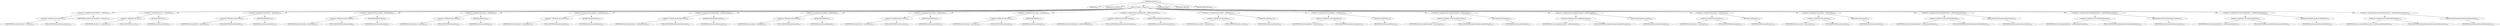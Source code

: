 digraph "setJavac" {  
"122" [label = <(METHOD,setJavac)<SUB>123</SUB>> ]
"4" [label = <(PARAM,this)<SUB>123</SUB>> ]
"123" [label = <(PARAM,Javac attributes)<SUB>123</SUB>> ]
"124" [label = <(BLOCK,&lt;empty&gt;,&lt;empty&gt;)<SUB>123</SUB>> ]
"125" [label = <(&lt;operator&gt;.assignment,this.attributes = attributes)<SUB>124</SUB>> ]
"126" [label = <(&lt;operator&gt;.fieldAccess,this.attributes)<SUB>124</SUB>> ]
"3" [label = <(IDENTIFIER,this,this.attributes = attributes)<SUB>124</SUB>> ]
"127" [label = <(FIELD_IDENTIFIER,attributes,attributes)<SUB>124</SUB>> ]
"128" [label = <(IDENTIFIER,attributes,this.attributes = attributes)<SUB>124</SUB>> ]
"129" [label = <(&lt;operator&gt;.assignment,this.src = getSrcdir())<SUB>125</SUB>> ]
"130" [label = <(&lt;operator&gt;.fieldAccess,this.src)<SUB>125</SUB>> ]
"131" [label = <(IDENTIFIER,this,this.src = getSrcdir())<SUB>125</SUB>> ]
"132" [label = <(FIELD_IDENTIFIER,src,src)<SUB>125</SUB>> ]
"133" [label = <(getSrcdir,getSrcdir())<SUB>125</SUB>> ]
"134" [label = <(IDENTIFIER,attributes,getSrcdir())<SUB>125</SUB>> ]
"135" [label = <(&lt;operator&gt;.assignment,this.destDir = getDestdir())<SUB>126</SUB>> ]
"136" [label = <(&lt;operator&gt;.fieldAccess,this.destDir)<SUB>126</SUB>> ]
"137" [label = <(IDENTIFIER,this,this.destDir = getDestdir())<SUB>126</SUB>> ]
"138" [label = <(FIELD_IDENTIFIER,destDir,destDir)<SUB>126</SUB>> ]
"139" [label = <(getDestdir,getDestdir())<SUB>126</SUB>> ]
"140" [label = <(IDENTIFIER,attributes,getDestdir())<SUB>126</SUB>> ]
"141" [label = <(&lt;operator&gt;.assignment,this.encoding = getEncoding())<SUB>127</SUB>> ]
"142" [label = <(&lt;operator&gt;.fieldAccess,this.encoding)<SUB>127</SUB>> ]
"143" [label = <(IDENTIFIER,this,this.encoding = getEncoding())<SUB>127</SUB>> ]
"144" [label = <(FIELD_IDENTIFIER,encoding,encoding)<SUB>127</SUB>> ]
"145" [label = <(getEncoding,getEncoding())<SUB>127</SUB>> ]
"146" [label = <(IDENTIFIER,attributes,getEncoding())<SUB>127</SUB>> ]
"147" [label = <(&lt;operator&gt;.assignment,this.debug = getDebug())<SUB>128</SUB>> ]
"148" [label = <(&lt;operator&gt;.fieldAccess,this.debug)<SUB>128</SUB>> ]
"149" [label = <(IDENTIFIER,this,this.debug = getDebug())<SUB>128</SUB>> ]
"150" [label = <(FIELD_IDENTIFIER,debug,debug)<SUB>128</SUB>> ]
"151" [label = <(getDebug,getDebug())<SUB>128</SUB>> ]
"152" [label = <(IDENTIFIER,attributes,getDebug())<SUB>128</SUB>> ]
"153" [label = <(&lt;operator&gt;.assignment,this.optimize = getOptimize())<SUB>129</SUB>> ]
"154" [label = <(&lt;operator&gt;.fieldAccess,this.optimize)<SUB>129</SUB>> ]
"155" [label = <(IDENTIFIER,this,this.optimize = getOptimize())<SUB>129</SUB>> ]
"156" [label = <(FIELD_IDENTIFIER,optimize,optimize)<SUB>129</SUB>> ]
"157" [label = <(getOptimize,getOptimize())<SUB>129</SUB>> ]
"158" [label = <(IDENTIFIER,attributes,getOptimize())<SUB>129</SUB>> ]
"159" [label = <(&lt;operator&gt;.assignment,this.deprecation = getDeprecation())<SUB>130</SUB>> ]
"160" [label = <(&lt;operator&gt;.fieldAccess,this.deprecation)<SUB>130</SUB>> ]
"161" [label = <(IDENTIFIER,this,this.deprecation = getDeprecation())<SUB>130</SUB>> ]
"162" [label = <(FIELD_IDENTIFIER,deprecation,deprecation)<SUB>130</SUB>> ]
"163" [label = <(getDeprecation,getDeprecation())<SUB>130</SUB>> ]
"164" [label = <(IDENTIFIER,attributes,getDeprecation())<SUB>130</SUB>> ]
"165" [label = <(&lt;operator&gt;.assignment,this.depend = getDepend())<SUB>131</SUB>> ]
"166" [label = <(&lt;operator&gt;.fieldAccess,this.depend)<SUB>131</SUB>> ]
"167" [label = <(IDENTIFIER,this,this.depend = getDepend())<SUB>131</SUB>> ]
"168" [label = <(FIELD_IDENTIFIER,depend,depend)<SUB>131</SUB>> ]
"169" [label = <(getDepend,getDepend())<SUB>131</SUB>> ]
"170" [label = <(IDENTIFIER,attributes,getDepend())<SUB>131</SUB>> ]
"171" [label = <(&lt;operator&gt;.assignment,this.verbose = getVerbose())<SUB>132</SUB>> ]
"172" [label = <(&lt;operator&gt;.fieldAccess,this.verbose)<SUB>132</SUB>> ]
"173" [label = <(IDENTIFIER,this,this.verbose = getVerbose())<SUB>132</SUB>> ]
"174" [label = <(FIELD_IDENTIFIER,verbose,verbose)<SUB>132</SUB>> ]
"175" [label = <(getVerbose,getVerbose())<SUB>132</SUB>> ]
"176" [label = <(IDENTIFIER,attributes,getVerbose())<SUB>132</SUB>> ]
"177" [label = <(&lt;operator&gt;.assignment,this.target = getTarget())<SUB>133</SUB>> ]
"178" [label = <(&lt;operator&gt;.fieldAccess,this.target)<SUB>133</SUB>> ]
"179" [label = <(IDENTIFIER,this,this.target = getTarget())<SUB>133</SUB>> ]
"180" [label = <(FIELD_IDENTIFIER,target,target)<SUB>133</SUB>> ]
"181" [label = <(getTarget,getTarget())<SUB>133</SUB>> ]
"182" [label = <(IDENTIFIER,attributes,getTarget())<SUB>133</SUB>> ]
"183" [label = <(&lt;operator&gt;.assignment,this.bootclasspath = getBootclasspath())<SUB>134</SUB>> ]
"184" [label = <(&lt;operator&gt;.fieldAccess,this.bootclasspath)<SUB>134</SUB>> ]
"185" [label = <(IDENTIFIER,this,this.bootclasspath = getBootclasspath())<SUB>134</SUB>> ]
"186" [label = <(FIELD_IDENTIFIER,bootclasspath,bootclasspath)<SUB>134</SUB>> ]
"187" [label = <(getBootclasspath,getBootclasspath())<SUB>134</SUB>> ]
"188" [label = <(IDENTIFIER,attributes,getBootclasspath())<SUB>134</SUB>> ]
"189" [label = <(&lt;operator&gt;.assignment,this.extdirs = getExtdirs())<SUB>135</SUB>> ]
"190" [label = <(&lt;operator&gt;.fieldAccess,this.extdirs)<SUB>135</SUB>> ]
"191" [label = <(IDENTIFIER,this,this.extdirs = getExtdirs())<SUB>135</SUB>> ]
"192" [label = <(FIELD_IDENTIFIER,extdirs,extdirs)<SUB>135</SUB>> ]
"193" [label = <(getExtdirs,getExtdirs())<SUB>135</SUB>> ]
"194" [label = <(IDENTIFIER,attributes,getExtdirs())<SUB>135</SUB>> ]
"195" [label = <(&lt;operator&gt;.assignment,this.compileList = getFileList())<SUB>136</SUB>> ]
"196" [label = <(&lt;operator&gt;.fieldAccess,this.compileList)<SUB>136</SUB>> ]
"197" [label = <(IDENTIFIER,this,this.compileList = getFileList())<SUB>136</SUB>> ]
"198" [label = <(FIELD_IDENTIFIER,compileList,compileList)<SUB>136</SUB>> ]
"199" [label = <(getFileList,getFileList())<SUB>136</SUB>> ]
"200" [label = <(IDENTIFIER,attributes,getFileList())<SUB>136</SUB>> ]
"201" [label = <(&lt;operator&gt;.assignment,this.compileClasspath = getClasspath())<SUB>137</SUB>> ]
"202" [label = <(&lt;operator&gt;.fieldAccess,this.compileClasspath)<SUB>137</SUB>> ]
"203" [label = <(IDENTIFIER,this,this.compileClasspath = getClasspath())<SUB>137</SUB>> ]
"204" [label = <(FIELD_IDENTIFIER,compileClasspath,compileClasspath)<SUB>137</SUB>> ]
"205" [label = <(getClasspath,getClasspath())<SUB>137</SUB>> ]
"206" [label = <(IDENTIFIER,attributes,getClasspath())<SUB>137</SUB>> ]
"207" [label = <(&lt;operator&gt;.assignment,this.compileSourcepath = getSourcepath())<SUB>138</SUB>> ]
"208" [label = <(&lt;operator&gt;.fieldAccess,this.compileSourcepath)<SUB>138</SUB>> ]
"209" [label = <(IDENTIFIER,this,this.compileSourcepath = getSourcepath())<SUB>138</SUB>> ]
"210" [label = <(FIELD_IDENTIFIER,compileSourcepath,compileSourcepath)<SUB>138</SUB>> ]
"211" [label = <(getSourcepath,getSourcepath())<SUB>138</SUB>> ]
"212" [label = <(IDENTIFIER,attributes,getSourcepath())<SUB>138</SUB>> ]
"213" [label = <(&lt;operator&gt;.assignment,this.project = getProject())<SUB>139</SUB>> ]
"214" [label = <(&lt;operator&gt;.fieldAccess,this.project)<SUB>139</SUB>> ]
"215" [label = <(IDENTIFIER,this,this.project = getProject())<SUB>139</SUB>> ]
"216" [label = <(FIELD_IDENTIFIER,project,project)<SUB>139</SUB>> ]
"217" [label = <(getProject,getProject())<SUB>139</SUB>> ]
"218" [label = <(IDENTIFIER,attributes,getProject())<SUB>139</SUB>> ]
"219" [label = <(&lt;operator&gt;.assignment,this.location = getLocation())<SUB>140</SUB>> ]
"220" [label = <(&lt;operator&gt;.fieldAccess,this.location)<SUB>140</SUB>> ]
"221" [label = <(IDENTIFIER,this,this.location = getLocation())<SUB>140</SUB>> ]
"222" [label = <(FIELD_IDENTIFIER,location,location)<SUB>140</SUB>> ]
"223" [label = <(getLocation,getLocation())<SUB>140</SUB>> ]
"224" [label = <(IDENTIFIER,attributes,getLocation())<SUB>140</SUB>> ]
"225" [label = <(&lt;operator&gt;.assignment,this.includeAntRuntime = getIncludeantruntime())<SUB>141</SUB>> ]
"226" [label = <(&lt;operator&gt;.fieldAccess,this.includeAntRuntime)<SUB>141</SUB>> ]
"227" [label = <(IDENTIFIER,this,this.includeAntRuntime = getIncludeantruntime())<SUB>141</SUB>> ]
"228" [label = <(FIELD_IDENTIFIER,includeAntRuntime,includeAntRuntime)<SUB>141</SUB>> ]
"229" [label = <(getIncludeantruntime,getIncludeantruntime())<SUB>141</SUB>> ]
"230" [label = <(IDENTIFIER,attributes,getIncludeantruntime())<SUB>141</SUB>> ]
"231" [label = <(&lt;operator&gt;.assignment,this.includeJavaRuntime = getIncludejavaruntime())<SUB>142</SUB>> ]
"232" [label = <(&lt;operator&gt;.fieldAccess,this.includeJavaRuntime)<SUB>142</SUB>> ]
"233" [label = <(IDENTIFIER,this,this.includeJavaRuntime = getIncludejavaruntime())<SUB>142</SUB>> ]
"234" [label = <(FIELD_IDENTIFIER,includeJavaRuntime,includeJavaRuntime)<SUB>142</SUB>> ]
"235" [label = <(getIncludejavaruntime,getIncludejavaruntime())<SUB>142</SUB>> ]
"236" [label = <(IDENTIFIER,attributes,getIncludejavaruntime())<SUB>142</SUB>> ]
"237" [label = <(&lt;operator&gt;.assignment,this.memoryInitialSize = getMemoryInitialSize())<SUB>143</SUB>> ]
"238" [label = <(&lt;operator&gt;.fieldAccess,this.memoryInitialSize)<SUB>143</SUB>> ]
"239" [label = <(IDENTIFIER,this,this.memoryInitialSize = getMemoryInitialSize())<SUB>143</SUB>> ]
"240" [label = <(FIELD_IDENTIFIER,memoryInitialSize,memoryInitialSize)<SUB>143</SUB>> ]
"241" [label = <(getMemoryInitialSize,getMemoryInitialSize())<SUB>143</SUB>> ]
"242" [label = <(IDENTIFIER,attributes,getMemoryInitialSize())<SUB>143</SUB>> ]
"243" [label = <(&lt;operator&gt;.assignment,this.memoryMaximumSize = getMemoryMaximumSize())<SUB>144</SUB>> ]
"244" [label = <(&lt;operator&gt;.fieldAccess,this.memoryMaximumSize)<SUB>144</SUB>> ]
"245" [label = <(IDENTIFIER,this,this.memoryMaximumSize = getMemoryMaximumSize())<SUB>144</SUB>> ]
"246" [label = <(FIELD_IDENTIFIER,memoryMaximumSize,memoryMaximumSize)<SUB>144</SUB>> ]
"247" [label = <(getMemoryMaximumSize,getMemoryMaximumSize())<SUB>144</SUB>> ]
"248" [label = <(IDENTIFIER,attributes,getMemoryMaximumSize())<SUB>144</SUB>> ]
"249" [label = <(MODIFIER,PUBLIC)> ]
"250" [label = <(MODIFIER,VIRTUAL)> ]
"251" [label = <(METHOD_RETURN,void)<SUB>123</SUB>> ]
  "122" -> "4" 
  "122" -> "123" 
  "122" -> "124" 
  "122" -> "249" 
  "122" -> "250" 
  "122" -> "251" 
  "124" -> "125" 
  "124" -> "129" 
  "124" -> "135" 
  "124" -> "141" 
  "124" -> "147" 
  "124" -> "153" 
  "124" -> "159" 
  "124" -> "165" 
  "124" -> "171" 
  "124" -> "177" 
  "124" -> "183" 
  "124" -> "189" 
  "124" -> "195" 
  "124" -> "201" 
  "124" -> "207" 
  "124" -> "213" 
  "124" -> "219" 
  "124" -> "225" 
  "124" -> "231" 
  "124" -> "237" 
  "124" -> "243" 
  "125" -> "126" 
  "125" -> "128" 
  "126" -> "3" 
  "126" -> "127" 
  "129" -> "130" 
  "129" -> "133" 
  "130" -> "131" 
  "130" -> "132" 
  "133" -> "134" 
  "135" -> "136" 
  "135" -> "139" 
  "136" -> "137" 
  "136" -> "138" 
  "139" -> "140" 
  "141" -> "142" 
  "141" -> "145" 
  "142" -> "143" 
  "142" -> "144" 
  "145" -> "146" 
  "147" -> "148" 
  "147" -> "151" 
  "148" -> "149" 
  "148" -> "150" 
  "151" -> "152" 
  "153" -> "154" 
  "153" -> "157" 
  "154" -> "155" 
  "154" -> "156" 
  "157" -> "158" 
  "159" -> "160" 
  "159" -> "163" 
  "160" -> "161" 
  "160" -> "162" 
  "163" -> "164" 
  "165" -> "166" 
  "165" -> "169" 
  "166" -> "167" 
  "166" -> "168" 
  "169" -> "170" 
  "171" -> "172" 
  "171" -> "175" 
  "172" -> "173" 
  "172" -> "174" 
  "175" -> "176" 
  "177" -> "178" 
  "177" -> "181" 
  "178" -> "179" 
  "178" -> "180" 
  "181" -> "182" 
  "183" -> "184" 
  "183" -> "187" 
  "184" -> "185" 
  "184" -> "186" 
  "187" -> "188" 
  "189" -> "190" 
  "189" -> "193" 
  "190" -> "191" 
  "190" -> "192" 
  "193" -> "194" 
  "195" -> "196" 
  "195" -> "199" 
  "196" -> "197" 
  "196" -> "198" 
  "199" -> "200" 
  "201" -> "202" 
  "201" -> "205" 
  "202" -> "203" 
  "202" -> "204" 
  "205" -> "206" 
  "207" -> "208" 
  "207" -> "211" 
  "208" -> "209" 
  "208" -> "210" 
  "211" -> "212" 
  "213" -> "214" 
  "213" -> "217" 
  "214" -> "215" 
  "214" -> "216" 
  "217" -> "218" 
  "219" -> "220" 
  "219" -> "223" 
  "220" -> "221" 
  "220" -> "222" 
  "223" -> "224" 
  "225" -> "226" 
  "225" -> "229" 
  "226" -> "227" 
  "226" -> "228" 
  "229" -> "230" 
  "231" -> "232" 
  "231" -> "235" 
  "232" -> "233" 
  "232" -> "234" 
  "235" -> "236" 
  "237" -> "238" 
  "237" -> "241" 
  "238" -> "239" 
  "238" -> "240" 
  "241" -> "242" 
  "243" -> "244" 
  "243" -> "247" 
  "244" -> "245" 
  "244" -> "246" 
  "247" -> "248" 
}
